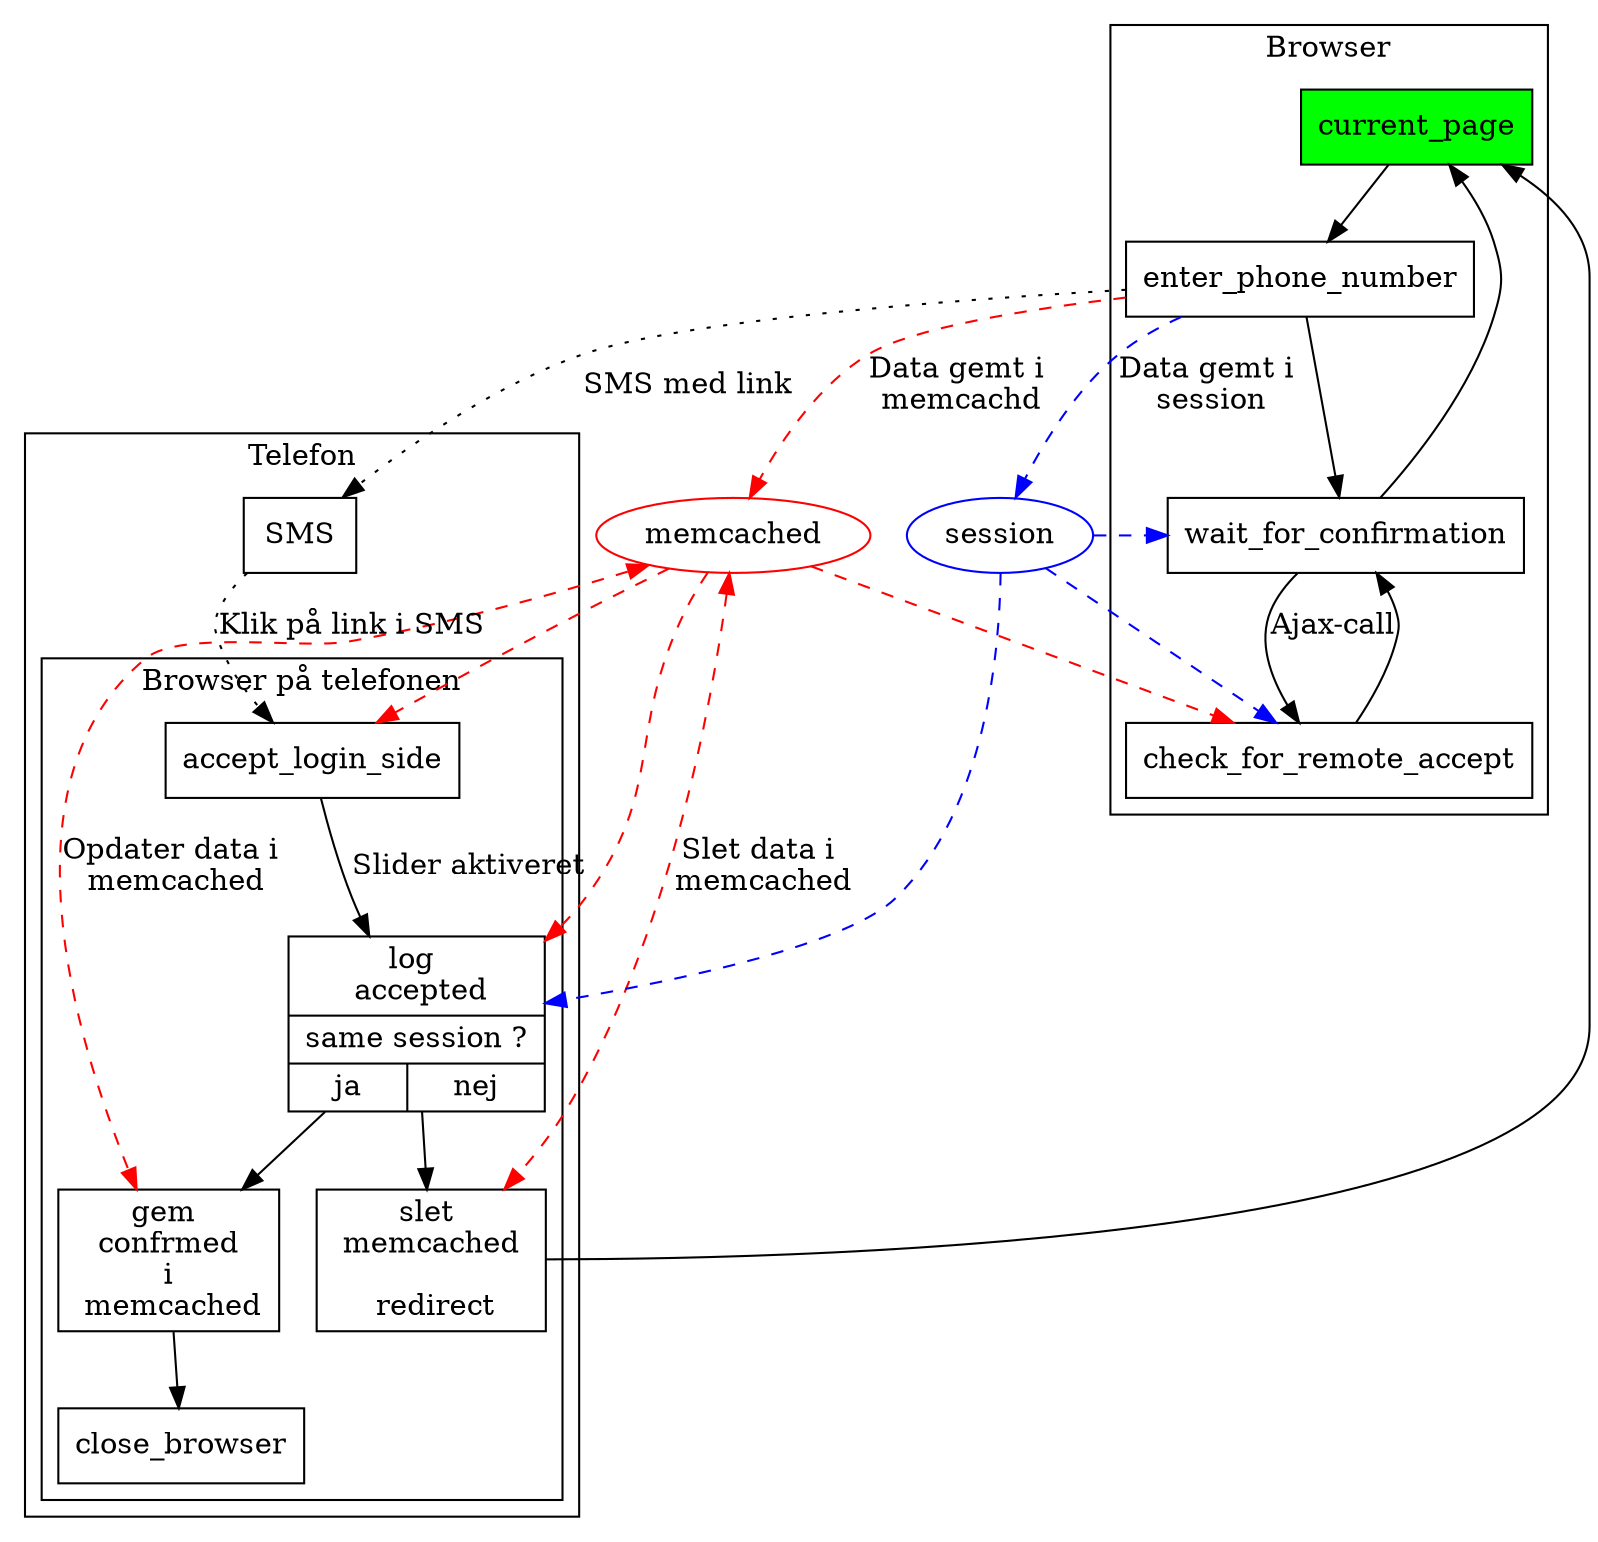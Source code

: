digraph xxx {
  node [ shape=box ];
  {
    edge [ style=dashed color=red ];
    enter_phone_number -> memcached [ label="Data gemt i \nmemcachd"]; /////
                          memcached [ shape=ellipse color=red ];
                          memcached -> check_for_remote_accept;
                          memcached -> accept_login_side;
                          memcached -> login_accepted;
                          memcached -> login_accepted_ja [ label = "Slet data i \nmemcached" dir=both ];
                          memcached -> login_accepted_nej [ label = "Opdater data i \nmemcached" dir=both ];
    edge [ style=dashed color=blue ];
        enter_phone_number -> session [ label="Data gemt i \nsession"];    /////
                              session [ shape=ellipse color=blue ];
                              session -> wait_for_confirmation;
                              session -> check_for_remote_accept;
                              session -> login_accepted;
  }
  subgraph cluster_browser {
    label = "Browser";
    current_page [ style=filled fillcolor=green ];
    current_page -> enter_phone_number -> wait_for_confirmation;
                                          wait_for_confirmation -> check_for_remote_accept [ label="Ajax-call" ];
                                          wait_for_confirmation -> check_for_remote_accept [ dir=back ];
    current_page -> wait_for_confirmation [ dir=back ];
  }
  subgraph cluster_telefon {
    label = "Telefon";
    SMS;
    subgraph cluster_telefon_browser {
      label = "Browser på telefonen";
      login_accepted [ shape=record label="{log \n accepted | same session ?|{ <ja> ja | <nej> nej }}" ];
      login_accepted_ja  [ label="slet \n memcached \n \n redirect"  ];
      login_accepted_nej [ label="gem \n confrmed \n i \n memcached" ];
      accept_login_side -> login_accepted [ label="Slider aktiveret" ];
                           login_accepted -> login_accepted_ja;
                           login_accepted -> login_accepted_nej;
      current_page -> login_accepted_ja [ dir=back ];
                      login_accepted_nej -> close_browser;
    }
  }
  {
    edge [ style= dotted ];
    enter_phone_number -> SMS [ label="SMS med link"];
    SMS -> accept_login_side [ label="Klik på link i SMS" ];
  }
}
